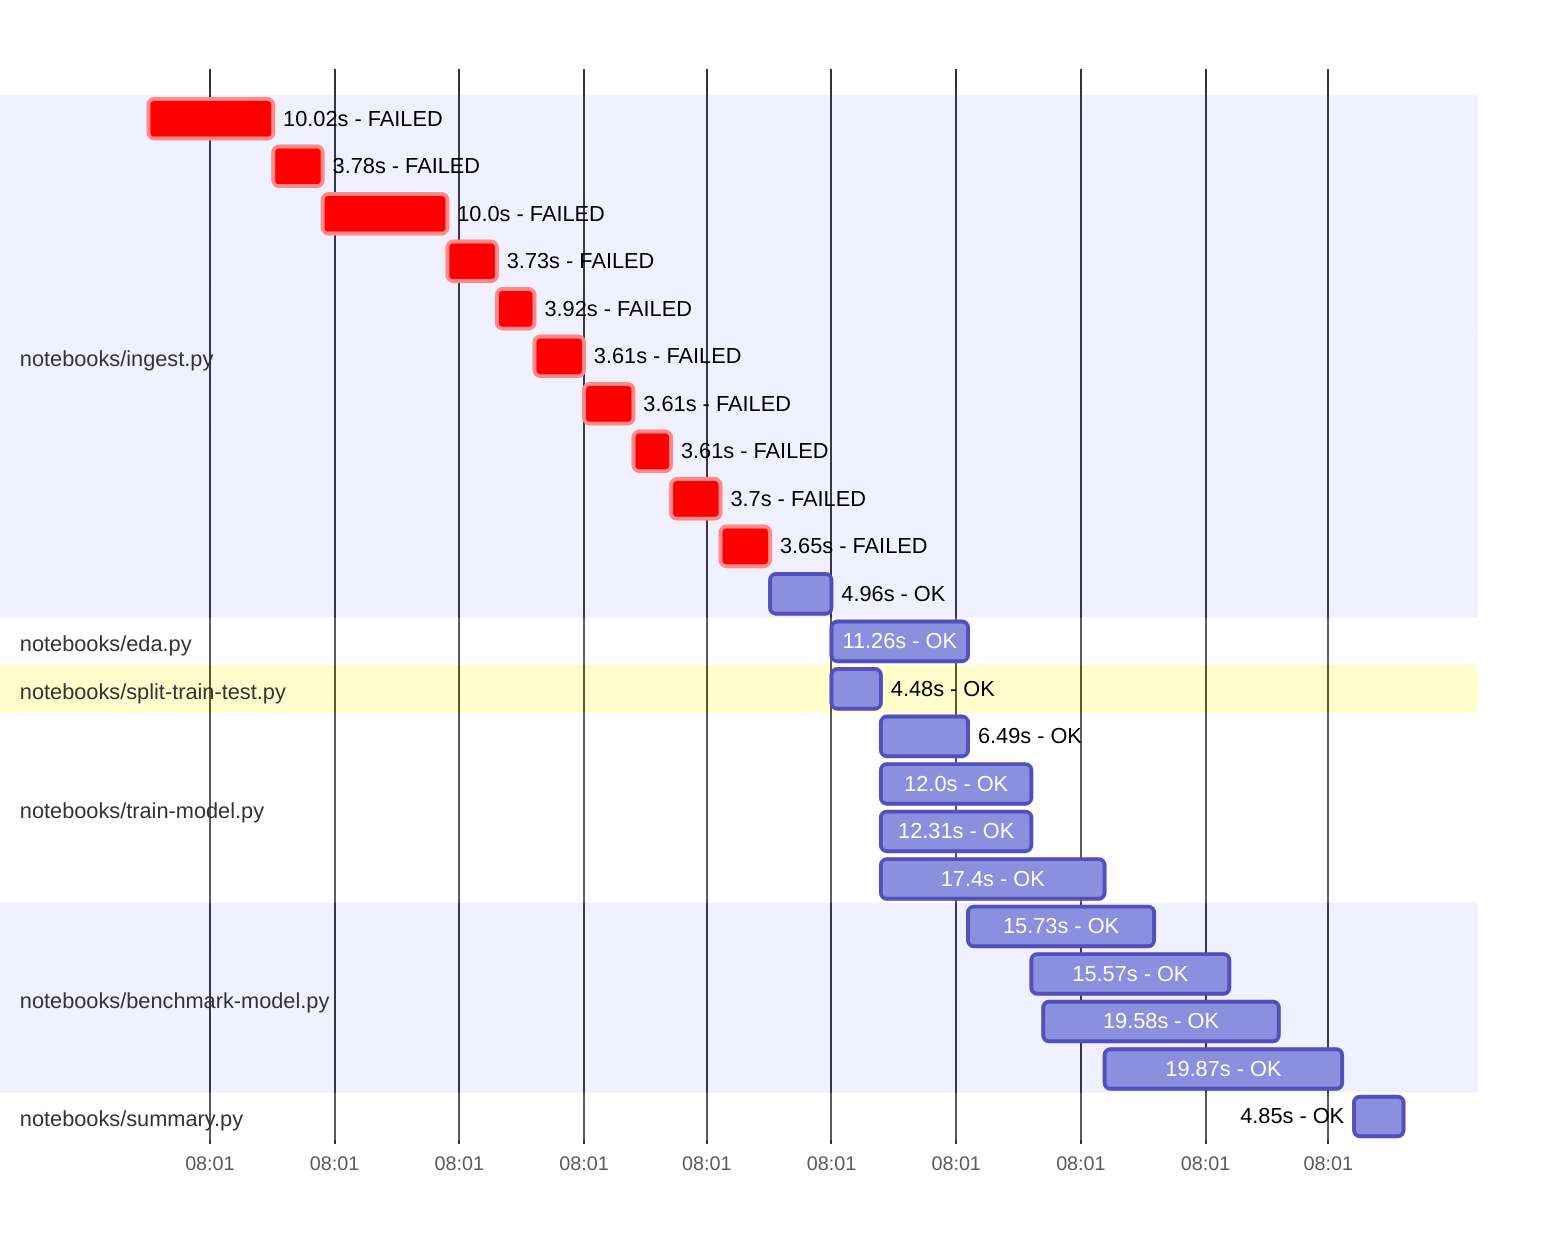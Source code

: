gantt
    %% Mermaid input file for drawing Gantt chart of runlog runtimes
    %% See https://mermaid-js.github.io/mermaid/#/gantt
    %%
    axisFormat %H:%M
    %%
    %% Give timestamps as unix timestamps (ms)
    dateFormat x
    %%
    section notebooks/ingest.py
    10.02s - FAILED :crit , 1670481685 , 1670481695 
    3.78s - FAILED :crit , 1670481695 , 1670481699 
    10.0s - FAILED :crit , 1670481699 , 1670481709 
    3.73s - FAILED :crit , 1670481709 , 1670481713 
    3.92s - FAILED :crit , 1670481713 , 1670481716 
    3.61s - FAILED :crit , 1670481716 , 1670481720 
    3.61s - FAILED :crit , 1670481720 , 1670481724 
    3.61s - FAILED :crit , 1670481724 , 1670481727 
    3.7s - FAILED :crit , 1670481727 , 1670481731 
    3.65s - FAILED :crit , 1670481731 , 1670481735 
    4.96s - OK : , 1670481735 , 1670481740 
    section notebooks/eda.py
    11.26s - OK : , 1670481740 , 1670481751 
    section notebooks/split-train-test.py
    4.48s - OK : , 1670481740 , 1670481744 
    section notebooks/train-model.py
    6.49s - OK : , 1670481744 , 1670481751 
    section notebooks/train-model.py
    12.0s - OK : , 1670481744 , 1670481756 
    section notebooks/train-model.py
    12.31s - OK : , 1670481744 , 1670481756 
    section notebooks/train-model.py
    17.4s - OK : , 1670481744 , 1670481762 
    section notebooks/benchmark-model.py
    15.73s - OK : , 1670481751 , 1670481766 
    section notebooks/benchmark-model.py
    15.57s - OK : , 1670481756 , 1670481772 
    section notebooks/benchmark-model.py
    19.58s - OK : , 1670481757 , 1670481776 
    section notebooks/benchmark-model.py
    19.87s - OK : , 1670481762 , 1670481781 
    section notebooks/summary.py
    4.85s - OK : , 1670481782 , 1670481786